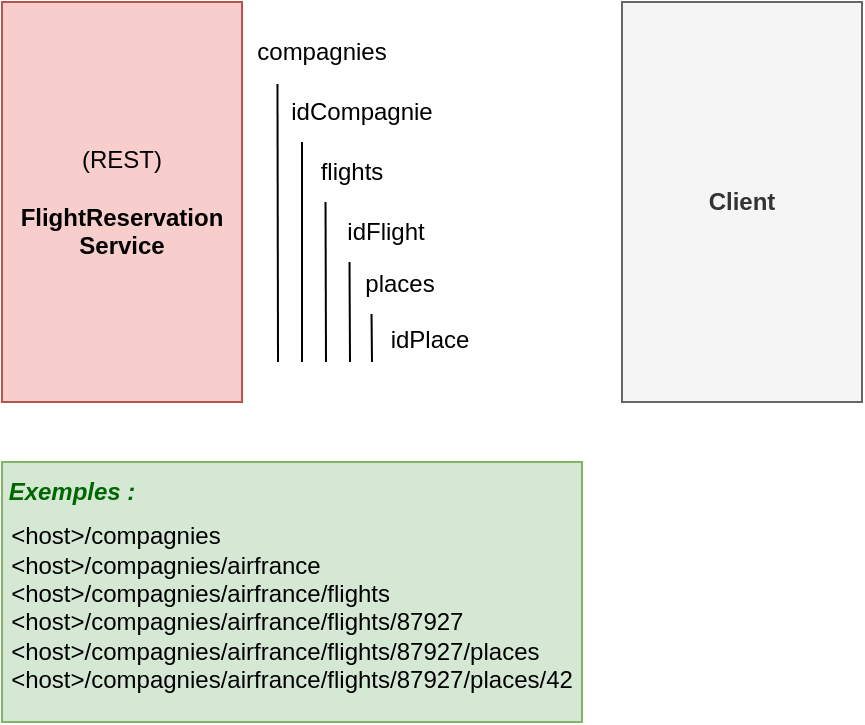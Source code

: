 <mxfile version="16.2.4" type="device"><diagram id="o4rirOZv45HGEvbOof76" name="Page-1"><mxGraphModel dx="1038" dy="543" grid="1" gridSize="10" guides="1" tooltips="1" connect="1" arrows="1" fold="1" page="1" pageScale="1" pageWidth="827" pageHeight="1169" math="0" shadow="0"><root><mxCell id="0"/><mxCell id="1" parent="0"/><mxCell id="X7uJhEA1tPfaeVXDVADt-1" value="(REST)&lt;br&gt;&lt;br&gt;&lt;b&gt;FlightReservation&lt;br&gt;Service&lt;/b&gt;" style="rounded=0;whiteSpace=wrap;html=1;fillColor=#f8cecc;strokeColor=#b85450;" vertex="1" parent="1"><mxGeometry x="110" y="40" width="120" height="200" as="geometry"/></mxCell><mxCell id="X7uJhEA1tPfaeVXDVADt-2" value="&lt;b&gt;Client&lt;/b&gt;" style="rounded=0;whiteSpace=wrap;html=1;fillColor=#f5f5f5;fontColor=#333333;strokeColor=#666666;" vertex="1" parent="1"><mxGeometry x="420" y="40" width="120" height="200" as="geometry"/></mxCell><mxCell id="X7uJhEA1tPfaeVXDVADt-3" value="compagnies" style="text;html=1;strokeColor=none;fillColor=none;align=center;verticalAlign=middle;whiteSpace=wrap;rounded=0;" vertex="1" parent="1"><mxGeometry x="240" y="50" width="60" height="30" as="geometry"/></mxCell><mxCell id="X7uJhEA1tPfaeVXDVADt-4" value="" style="endArrow=none;html=1;rounded=0;entryX=0.129;entryY=1.033;entryDx=0;entryDy=0;entryPerimeter=0;" edge="1" parent="1" target="X7uJhEA1tPfaeVXDVADt-3"><mxGeometry width="50" height="50" relative="1" as="geometry"><mxPoint x="248" y="220" as="sourcePoint"/><mxPoint x="440" y="150" as="targetPoint"/></mxGeometry></mxCell><mxCell id="X7uJhEA1tPfaeVXDVADt-5" value="idCompagnie" style="text;html=1;strokeColor=none;fillColor=none;align=center;verticalAlign=middle;whiteSpace=wrap;rounded=0;" vertex="1" parent="1"><mxGeometry x="260" y="80" width="60" height="30" as="geometry"/></mxCell><mxCell id="X7uJhEA1tPfaeVXDVADt-6" value="" style="endArrow=none;html=1;rounded=0;entryX=0;entryY=1;entryDx=0;entryDy=0;" edge="1" parent="1" target="X7uJhEA1tPfaeVXDVADt-5"><mxGeometry width="50" height="50" relative="1" as="geometry"><mxPoint x="260" y="220" as="sourcePoint"/><mxPoint x="270" y="110" as="targetPoint"/></mxGeometry></mxCell><mxCell id="X7uJhEA1tPfaeVXDVADt-7" value="flights" style="text;html=1;strokeColor=none;fillColor=none;align=center;verticalAlign=middle;whiteSpace=wrap;rounded=0;" vertex="1" parent="1"><mxGeometry x="260" y="110" width="50" height="30" as="geometry"/></mxCell><mxCell id="X7uJhEA1tPfaeVXDVADt-8" value="" style="endArrow=none;html=1;rounded=0;entryX=0;entryY=1;entryDx=0;entryDy=0;" edge="1" parent="1"><mxGeometry width="50" height="50" relative="1" as="geometry"><mxPoint x="272" y="220" as="sourcePoint"/><mxPoint x="271.76" y="140" as="targetPoint"/></mxGeometry></mxCell><mxCell id="X7uJhEA1tPfaeVXDVADt-9" value="idFlight" style="text;html=1;strokeColor=none;fillColor=none;align=center;verticalAlign=middle;whiteSpace=wrap;rounded=0;" vertex="1" parent="1"><mxGeometry x="277" y="140" width="50" height="30" as="geometry"/></mxCell><mxCell id="X7uJhEA1tPfaeVXDVADt-10" value="" style="endArrow=none;html=1;rounded=0;entryX=0;entryY=1;entryDx=0;entryDy=0;" edge="1" parent="1"><mxGeometry width="50" height="50" relative="1" as="geometry"><mxPoint x="284" y="220" as="sourcePoint"/><mxPoint x="283.76" y="170" as="targetPoint"/></mxGeometry></mxCell><mxCell id="X7uJhEA1tPfaeVXDVADt-11" value="places" style="text;html=1;strokeColor=none;fillColor=none;align=center;verticalAlign=middle;whiteSpace=wrap;rounded=0;" vertex="1" parent="1"><mxGeometry x="284" y="166" width="50" height="30" as="geometry"/></mxCell><mxCell id="X7uJhEA1tPfaeVXDVADt-12" value="" style="endArrow=none;html=1;rounded=0;entryX=0;entryY=1;entryDx=0;entryDy=0;" edge="1" parent="1"><mxGeometry width="50" height="50" relative="1" as="geometry"><mxPoint x="295" y="220" as="sourcePoint"/><mxPoint x="294.76" y="196" as="targetPoint"/></mxGeometry></mxCell><mxCell id="X7uJhEA1tPfaeVXDVADt-13" value="idPlace" style="text;html=1;strokeColor=none;fillColor=none;align=center;verticalAlign=middle;whiteSpace=wrap;rounded=0;" vertex="1" parent="1"><mxGeometry x="299" y="194" width="50" height="30" as="geometry"/></mxCell><mxCell id="X7uJhEA1tPfaeVXDVADt-17" value="" style="group" vertex="1" connectable="0" parent="1"><mxGeometry x="110" y="270" width="290" height="130" as="geometry"/></mxCell><mxCell id="X7uJhEA1tPfaeVXDVADt-16" value="" style="rounded=0;whiteSpace=wrap;html=1;fillColor=#d5e8d4;strokeColor=#82b366;align=left;" vertex="1" parent="X7uJhEA1tPfaeVXDVADt-17"><mxGeometry width="290" height="130" as="geometry"/></mxCell><mxCell id="X7uJhEA1tPfaeVXDVADt-15" value="&lt;div style=&quot;text-align: left&quot;&gt;&lt;span&gt;&amp;lt;host&amp;gt;/compagnies&lt;/span&gt;&lt;/div&gt;&lt;div&gt;&lt;div style=&quot;text-align: left&quot;&gt;&lt;span&gt;&amp;lt;host&amp;gt;/compagnies/airfrance&lt;/span&gt;&lt;/div&gt;&lt;span&gt;&lt;div style=&quot;text-align: left&quot;&gt;&lt;span&gt;&amp;lt;host&amp;gt;/compagnies/airfrance/flights&lt;/span&gt;&lt;/div&gt;&lt;div style=&quot;text-align: left&quot;&gt;&lt;span&gt;&amp;lt;host&amp;gt;/compagnies/airfrance/flights/87927&lt;/span&gt;&lt;/div&gt;&lt;div style=&quot;text-align: left&quot;&gt;&amp;lt;host&amp;gt;/compagnies/airfrance/flights/87927/places&lt;span&gt;&lt;br&gt;&lt;/span&gt;&lt;/div&gt;&lt;div style=&quot;text-align: left&quot;&gt;&amp;lt;host&amp;gt;/compagnies/airfrance/flights/87927/places/42&lt;br&gt;&lt;/div&gt;&lt;/span&gt;&lt;/div&gt;&lt;div style=&quot;text-align: left&quot;&gt;&lt;span&gt;&lt;br&gt;&lt;/span&gt;&lt;/div&gt;" style="text;html=1;strokeColor=none;fillColor=none;align=center;verticalAlign=middle;whiteSpace=wrap;rounded=0;" vertex="1" parent="X7uJhEA1tPfaeVXDVADt-17"><mxGeometry x="40" y="40" width="210" height="80" as="geometry"/></mxCell><mxCell id="X7uJhEA1tPfaeVXDVADt-18" value="&lt;b&gt;&lt;i&gt;&lt;font color=&quot;#006600&quot;&gt;Exemples :&lt;/font&gt;&lt;/i&gt;&lt;/b&gt;" style="text;html=1;strokeColor=none;fillColor=none;align=center;verticalAlign=middle;whiteSpace=wrap;rounded=0;" vertex="1" parent="X7uJhEA1tPfaeVXDVADt-17"><mxGeometry width="70" height="30" as="geometry"/></mxCell></root></mxGraphModel></diagram></mxfile>